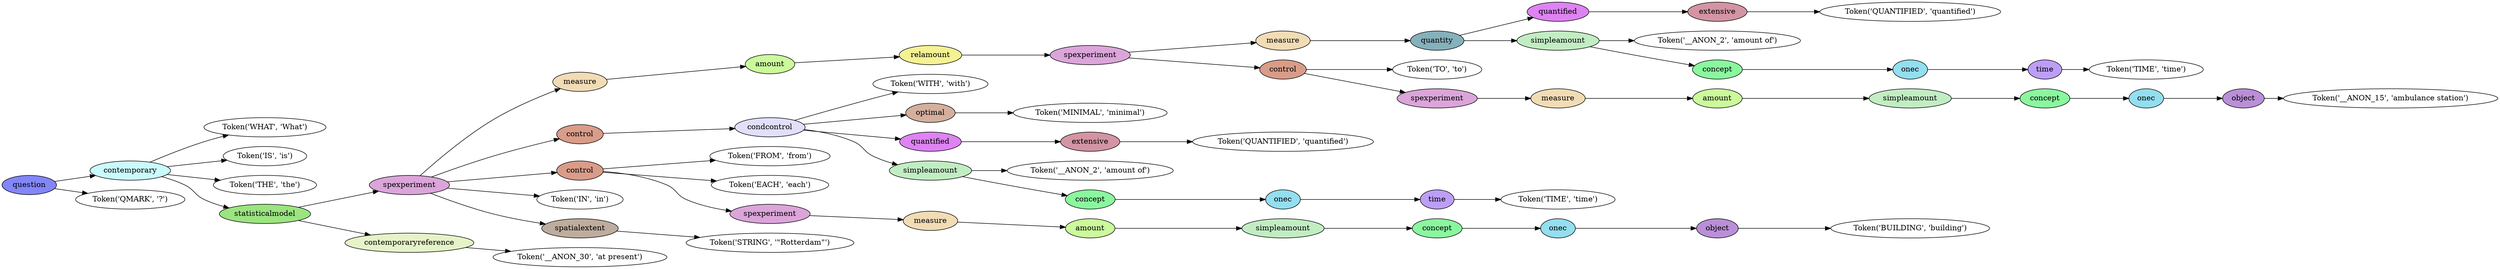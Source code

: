 digraph G {
rankdir=LR;
0 [label="Token('WHAT', 'What')"];
1 [label="Token('IS', 'is')"];
2 [label="Token('THE', 'the')"];
3 [label="Token('QUANTIFIED', 'quantified')"];
4 [fillcolor="#d394a4", label=extensive, style=filled];
4 -> 3;
5 [fillcolor="#de83f2", label=quantified, style=filled];
5 -> 4;
6 [label="Token('__ANON_2', 'amount of')"];
7 [label="Token('TIME', 'time')"];
8 [fillcolor="#bd9ef7", label=time, style=filled];
8 -> 7;
9 [fillcolor="#93deef", label=onec, style=filled];
9 -> 8;
10 [fillcolor="#8af79f", label=concept, style=filled];
10 -> 9;
11 [fillcolor="#c2edc3", label=simpleamount, style=filled];
11 -> 6;
11 -> 10;
12 [fillcolor="#85b1bb", label=quantity, style=filled];
12 -> 5;
12 -> 11;
13 [fillcolor="#f1dcb5", label=measure, style=filled];
13 -> 12;
14 [label="Token('TO', 'to')"];
15 [label="Token('__ANON_15', 'ambulance station')"];
16 [fillcolor="#ba8fd7", label=object, style=filled];
16 -> 15;
17 [fillcolor="#93deef", label=onec, style=filled];
17 -> 16;
18 [fillcolor="#8af79f", label=concept, style=filled];
18 -> 17;
19 [fillcolor="#c2edc3", label=simpleamount, style=filled];
19 -> 18;
20 [fillcolor="#cbf99b", label=amount, style=filled];
20 -> 19;
21 [fillcolor="#f1dcb5", label=measure, style=filled];
21 -> 20;
22 [fillcolor="#dba5da", label=spexperiment, style=filled];
22 -> 21;
23 [fillcolor="#d99c89", label=control, style=filled];
23 -> 14;
23 -> 22;
24 [fillcolor="#dba5da", label=spexperiment, style=filled];
24 -> 13;
24 -> 23;
25 [fillcolor="#f4f293", label=relamount, style=filled];
25 -> 24;
26 [fillcolor="#cbf99b", label=amount, style=filled];
26 -> 25;
27 [fillcolor="#f1dcb5", label=measure, style=filled];
27 -> 26;
28 [label="Token('WITH', 'with')"];
29 [label="Token('MINIMAL', 'minimal')"];
30 [fillcolor="#d4af9d", label=optimal, style=filled];
30 -> 29;
31 [label="Token('QUANTIFIED', 'quantified')"];
32 [fillcolor="#d394a4", label=extensive, style=filled];
32 -> 31;
33 [fillcolor="#de83f2", label=quantified, style=filled];
33 -> 32;
34 [label="Token('__ANON_2', 'amount of')"];
35 [label="Token('TIME', 'time')"];
36 [fillcolor="#bd9ef7", label=time, style=filled];
36 -> 35;
37 [fillcolor="#93deef", label=onec, style=filled];
37 -> 36;
38 [fillcolor="#8af79f", label=concept, style=filled];
38 -> 37;
39 [fillcolor="#c2edc3", label=simpleamount, style=filled];
39 -> 34;
39 -> 38;
40 [fillcolor="#e1dffa", label=condcontrol, style=filled];
40 -> 28;
40 -> 30;
40 -> 33;
40 -> 39;
41 [fillcolor="#d99c89", label=control, style=filled];
41 -> 40;
42 [label="Token('FROM', 'from')"];
43 [label="Token('EACH', 'each')"];
44 [label="Token('BUILDING', 'building')"];
45 [fillcolor="#ba8fd7", label=object, style=filled];
45 -> 44;
46 [fillcolor="#93deef", label=onec, style=filled];
46 -> 45;
47 [fillcolor="#8af79f", label=concept, style=filled];
47 -> 46;
48 [fillcolor="#c2edc3", label=simpleamount, style=filled];
48 -> 47;
49 [fillcolor="#cbf99b", label=amount, style=filled];
49 -> 48;
50 [fillcolor="#f1dcb5", label=measure, style=filled];
50 -> 49;
51 [fillcolor="#dba5da", label=spexperiment, style=filled];
51 -> 50;
52 [fillcolor="#d99c89", label=control, style=filled];
52 -> 42;
52 -> 43;
52 -> 51;
53 [label="Token('IN', 'in')"];
54 [label="Token('STRING', '\"Rotterdam\"')"];
55 [fillcolor="#bead9e", label=spatialextent, style=filled];
55 -> 54;
56 [fillcolor="#dba5da", label=spexperiment, style=filled];
56 -> 27;
56 -> 41;
56 -> 52;
56 -> 53;
56 -> 55;
57 [label="Token('__ANON_30', 'at present')"];
58 [fillcolor="#e6f3c8", label=contemporaryreference, style=filled];
58 -> 57;
59 [fillcolor="#9be480", label=statisticalmodel, style=filled];
59 -> 56;
59 -> 58;
60 [fillcolor="#cafafc", label=contemporary, style=filled];
60 -> 0;
60 -> 1;
60 -> 2;
60 -> 59;
61 [label="Token('QMARK', '?')"];
62 [fillcolor="#8386f8", label=question, style=filled];
62 -> 60;
62 -> 61;
}
